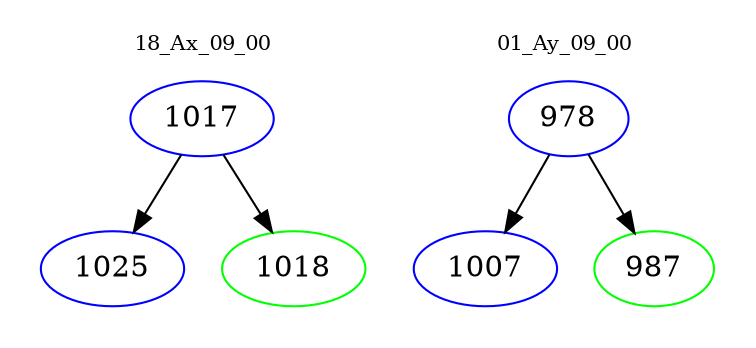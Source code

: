digraph{
subgraph cluster_0 {
color = white
label = "18_Ax_09_00";
fontsize=10;
T0_1017 [label="1017", color="blue"]
T0_1017 -> T0_1025 [color="black"]
T0_1025 [label="1025", color="blue"]
T0_1017 -> T0_1018 [color="black"]
T0_1018 [label="1018", color="green"]
}
subgraph cluster_1 {
color = white
label = "01_Ay_09_00";
fontsize=10;
T1_978 [label="978", color="blue"]
T1_978 -> T1_1007 [color="black"]
T1_1007 [label="1007", color="blue"]
T1_978 -> T1_987 [color="black"]
T1_987 [label="987", color="green"]
}
}
